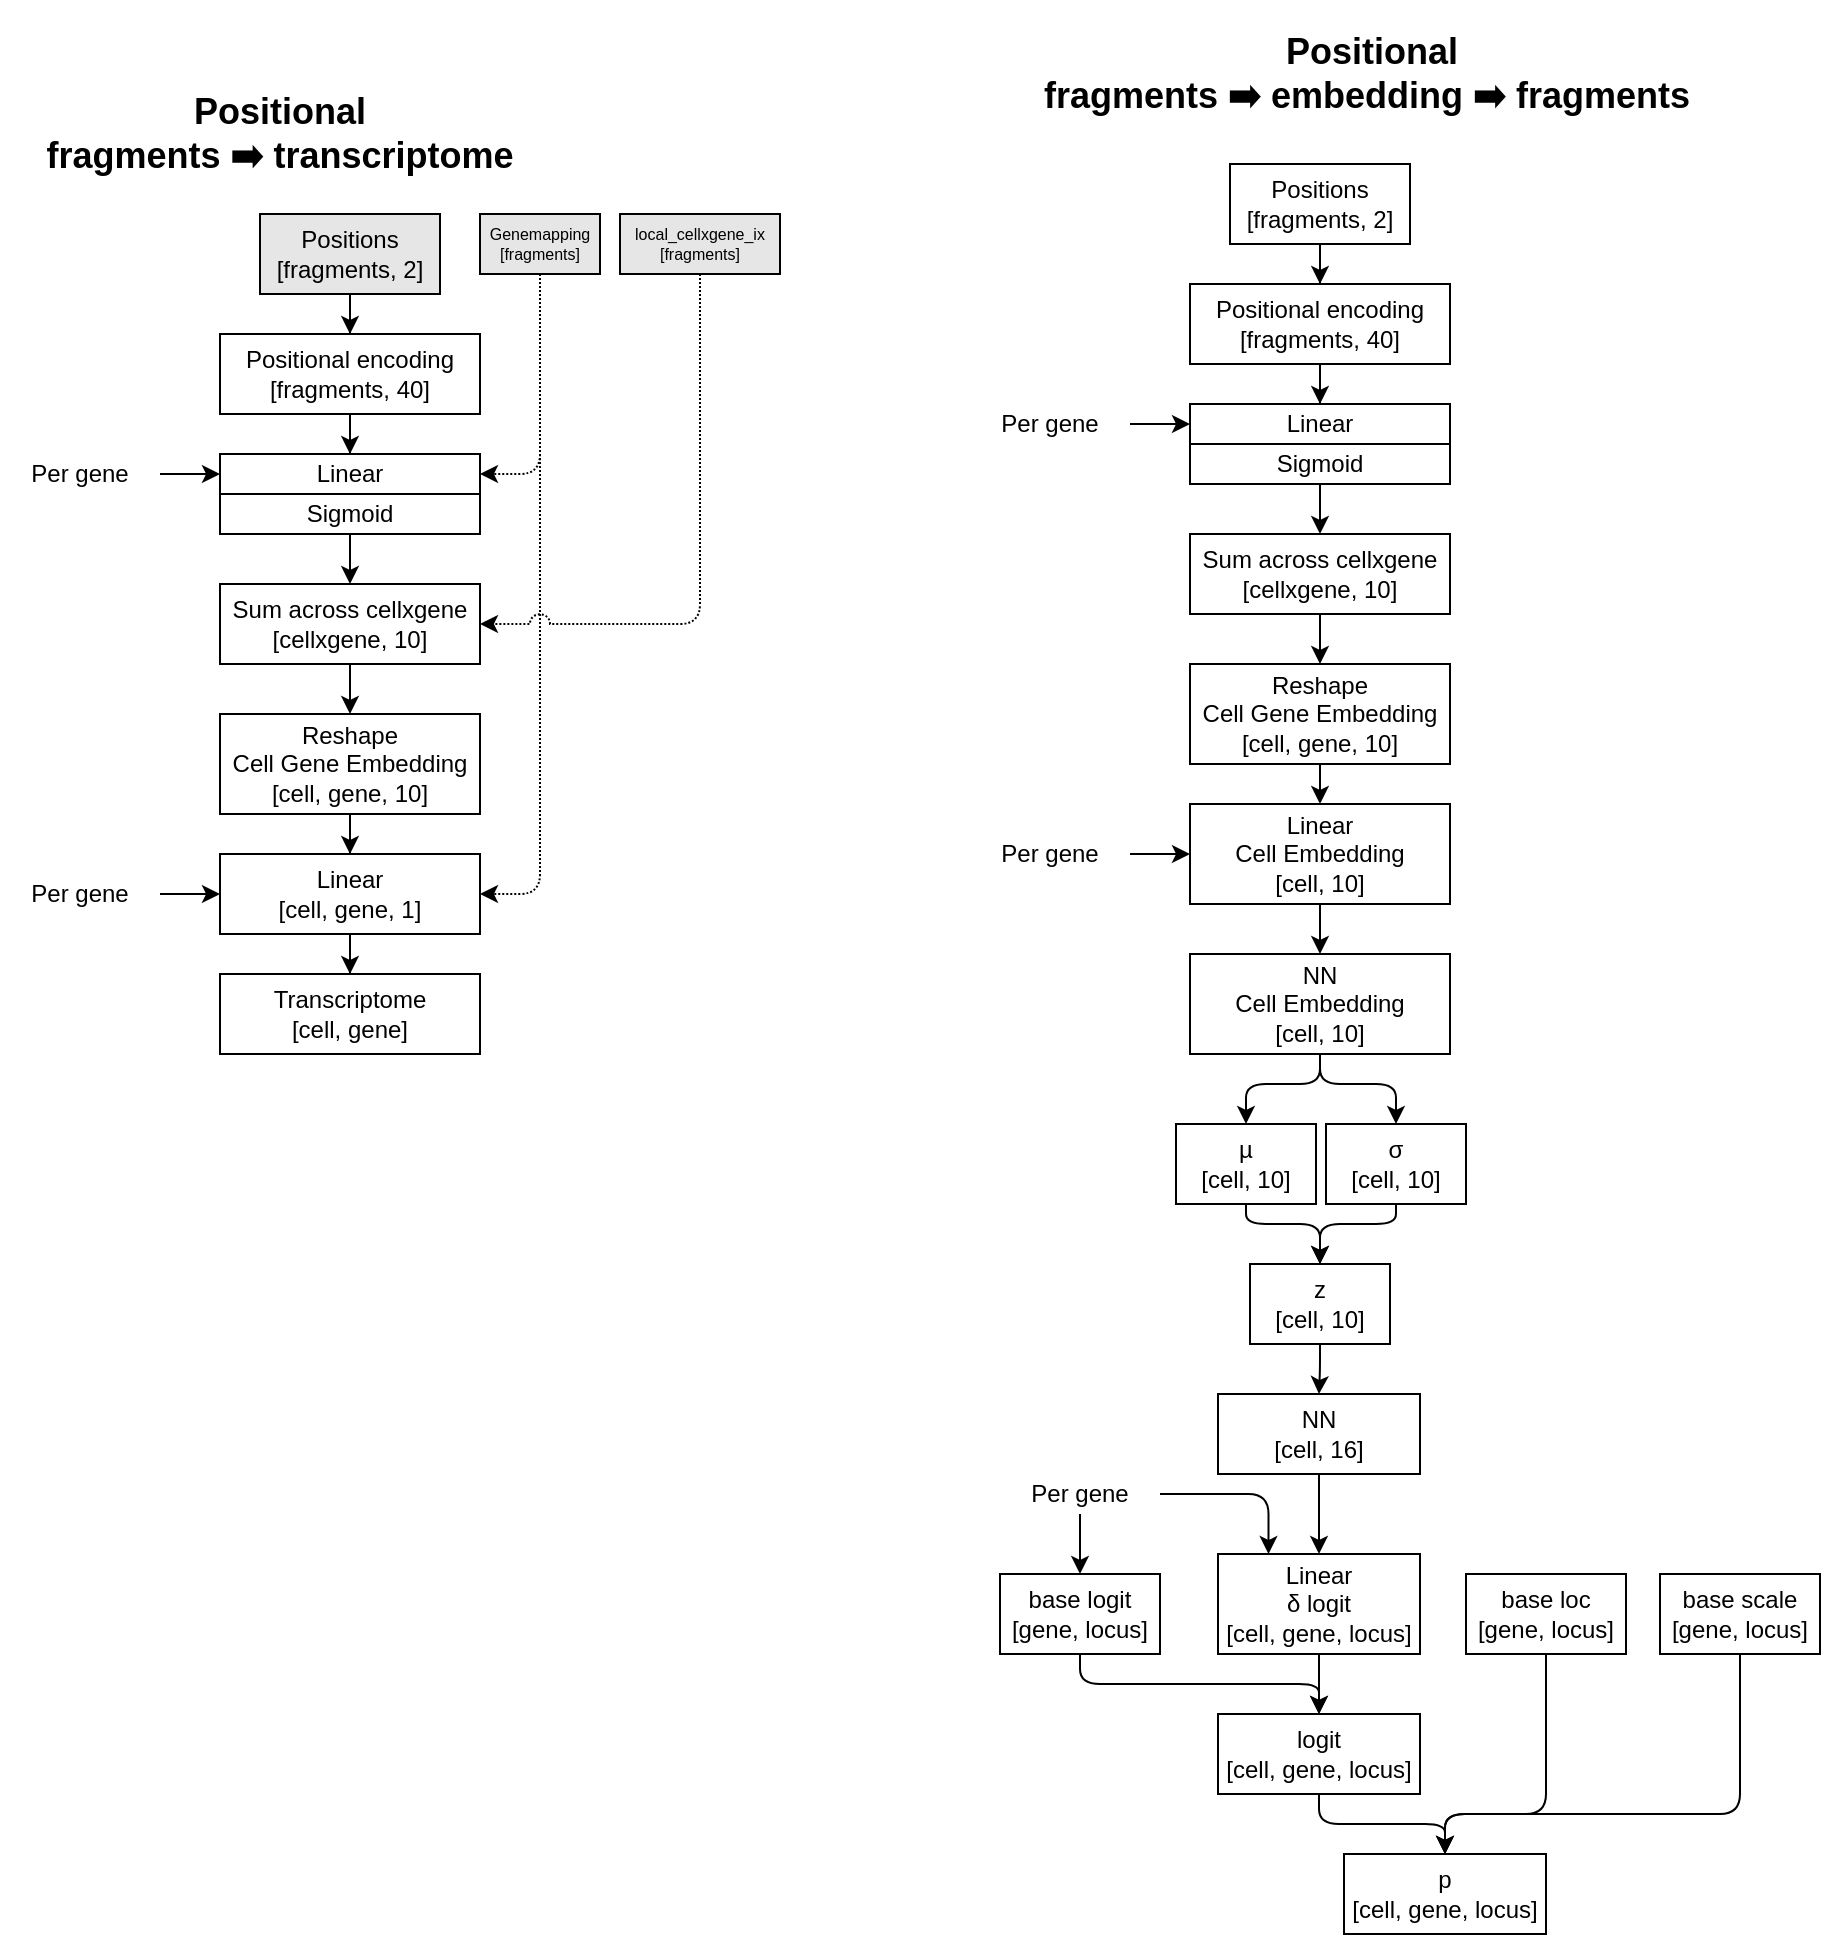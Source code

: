 <mxGraphModel dx="843" dy="650" grid="1" gridSize="10" guides="1" tooltips="1" connect="1" arrows="1" fold="1" page="1" pageScale="1" pageWidth="850" pageHeight="1100" background="#ffffff"><root><mxCell id="0"/><mxCell id="1" parent="0"/><mxCell id="9" style="edgeStyle=orthogonalEdgeStyle;rounded=0;html=1;entryX=0.5;entryY=0;jettySize=auto;orthogonalLoop=1;" edge="1" parent="1" source="2" target="3"><mxGeometry relative="1" as="geometry"/></mxCell><mxCell id="2" value="Positions&lt;div&gt;[fragments, 2]&lt;/div&gt;" style="rounded=0;whiteSpace=wrap;html=1;fillColor=#E6E6E6;" vertex="1" parent="1"><mxGeometry x="190" y="120" width="90" height="40" as="geometry"/></mxCell><mxCell id="10" style="edgeStyle=orthogonalEdgeStyle;rounded=0;html=1;entryX=0.5;entryY=0;jettySize=auto;orthogonalLoop=1;" edge="1" parent="1" source="3" target="4"><mxGeometry relative="1" as="geometry"/></mxCell><mxCell id="3" value="Positional encoding&lt;div&gt;[fragments, 40]&lt;/div&gt;" style="rounded=0;whiteSpace=wrap;html=1;" vertex="1" parent="1"><mxGeometry x="170" y="180" width="130" height="40" as="geometry"/></mxCell><mxCell id="11" style="edgeStyle=orthogonalEdgeStyle;rounded=0;html=1;entryX=0.5;entryY=0;jettySize=auto;orthogonalLoop=1;" edge="1" parent="1" source="4" target="5"><mxGeometry relative="1" as="geometry"/></mxCell><mxCell id="4" value="Linear" style="rounded=0;whiteSpace=wrap;html=1;" vertex="1" parent="1"><mxGeometry x="170" y="240" width="130" height="20" as="geometry"/></mxCell><mxCell id="12" style="edgeStyle=orthogonalEdgeStyle;rounded=0;html=1;jettySize=auto;orthogonalLoop=1;" edge="1" parent="1" source="5" target="6"><mxGeometry relative="1" as="geometry"/></mxCell><mxCell id="5" value="Sigmoid" style="rounded=0;whiteSpace=wrap;html=1;" vertex="1" parent="1"><mxGeometry x="170" y="260" width="130" height="20" as="geometry"/></mxCell><mxCell id="13" style="edgeStyle=orthogonalEdgeStyle;rounded=0;html=1;jettySize=auto;orthogonalLoop=1;" edge="1" parent="1" source="6"><mxGeometry relative="1" as="geometry"><mxPoint x="235" y="370" as="targetPoint"/></mxGeometry></mxCell><mxCell id="6" value="Sum across cellxgene&lt;div&gt;[cellxgene, 10]&lt;/div&gt;" style="rounded=0;whiteSpace=wrap;html=1;" vertex="1" parent="1"><mxGeometry x="170" y="305" width="130" height="40" as="geometry"/></mxCell><mxCell id="14" style="edgeStyle=orthogonalEdgeStyle;rounded=0;html=1;jettySize=auto;orthogonalLoop=1;" edge="1" parent="1" source="7" target="8"><mxGeometry relative="1" as="geometry"/></mxCell><mxCell id="7" value="Linear&lt;div&gt;[cell, gene, 1]&lt;/div&gt;" style="rounded=0;whiteSpace=wrap;html=1;" vertex="1" parent="1"><mxGeometry x="170" y="440" width="130" height="40" as="geometry"/></mxCell><mxCell id="8" value="&lt;div&gt;Transcriptome&lt;/div&gt;&lt;div&gt;[cell, gene]&lt;/div&gt;" style="rounded=0;whiteSpace=wrap;html=1;" vertex="1" parent="1"><mxGeometry x="170" y="500" width="130" height="40" as="geometry"/></mxCell><mxCell id="16" style="edgeStyle=orthogonalEdgeStyle;rounded=0;html=1;jettySize=auto;orthogonalLoop=1;" edge="1" parent="1" source="15" target="4"><mxGeometry relative="1" as="geometry"><Array as="points"/></mxGeometry></mxCell><mxCell id="15" value="Per gene" style="rounded=0;whiteSpace=wrap;html=1;strokeColor=none;" vertex="1" parent="1"><mxGeometry x="60" y="240" width="80" height="20" as="geometry"/></mxCell><mxCell id="19" style="edgeStyle=orthogonalEdgeStyle;rounded=0;html=1;entryX=0;entryY=0.5;jettySize=auto;orthogonalLoop=1;" edge="1" parent="1" source="18" target="7"><mxGeometry relative="1" as="geometry"/></mxCell><mxCell id="18" value="Per gene" style="rounded=0;whiteSpace=wrap;html=1;strokeColor=none;" vertex="1" parent="1"><mxGeometry x="60" y="450" width="80" height="20" as="geometry"/></mxCell><mxCell id="20" style="edgeStyle=orthogonalEdgeStyle;rounded=0;html=1;entryX=0.5;entryY=0;jettySize=auto;orthogonalLoop=1;" edge="1" source="21" target="23" parent="1"><mxGeometry relative="1" as="geometry"/></mxCell><mxCell id="21" value="Positions&lt;div&gt;[fragments, 2]&lt;/div&gt;" style="rounded=0;whiteSpace=wrap;html=1;" vertex="1" parent="1"><mxGeometry x="675" y="95" width="90" height="40" as="geometry"/></mxCell><mxCell id="22" style="edgeStyle=orthogonalEdgeStyle;rounded=0;html=1;entryX=0.5;entryY=0;jettySize=auto;orthogonalLoop=1;" edge="1" source="23" target="25" parent="1"><mxGeometry relative="1" as="geometry"/></mxCell><mxCell id="23" value="Positional encoding&lt;div&gt;[fragments, 40]&lt;/div&gt;" style="rounded=0;whiteSpace=wrap;html=1;" vertex="1" parent="1"><mxGeometry x="655" y="155" width="130" height="40" as="geometry"/></mxCell><mxCell id="24" style="edgeStyle=orthogonalEdgeStyle;rounded=0;html=1;entryX=0.5;entryY=0;jettySize=auto;orthogonalLoop=1;" edge="1" source="25" target="27" parent="1"><mxGeometry relative="1" as="geometry"/></mxCell><mxCell id="25" value="Linear" style="rounded=0;whiteSpace=wrap;html=1;" vertex="1" parent="1"><mxGeometry x="655" y="215" width="130" height="20" as="geometry"/></mxCell><mxCell id="26" style="edgeStyle=orthogonalEdgeStyle;rounded=0;html=1;jettySize=auto;orthogonalLoop=1;" edge="1" source="27" target="29" parent="1"><mxGeometry relative="1" as="geometry"/></mxCell><mxCell id="27" value="Sigmoid" style="rounded=0;whiteSpace=wrap;html=1;" vertex="1" parent="1"><mxGeometry x="655" y="235" width="130" height="20" as="geometry"/></mxCell><mxCell id="28" style="edgeStyle=orthogonalEdgeStyle;rounded=0;html=1;entryX=0.5;entryY=0;jettySize=auto;orthogonalLoop=1;" edge="1" source="29" target="43" parent="1"><mxGeometry relative="1" as="geometry"><mxPoint x="720.241" y="340.31" as="targetPoint"/><Array as="points"/></mxGeometry></mxCell><mxCell id="29" value="Sum across cellxgene&lt;div&gt;[cellxgene, 10]&lt;/div&gt;" style="rounded=0;whiteSpace=wrap;html=1;" vertex="1" parent="1"><mxGeometry x="655" y="280" width="130" height="40" as="geometry"/></mxCell><mxCell id="39" value="&lt;h2&gt;Positional&lt;br&gt;fragments ➡️ transcriptome&lt;/h2&gt;" style="text;html=1;strokeColor=none;fillColor=none;align=center;verticalAlign=middle;whiteSpace=wrap;rounded=0;" vertex="1" parent="1"><mxGeometry x="60" y="70" width="280" height="20" as="geometry"/></mxCell><mxCell id="40" value="&lt;h2&gt;Positional&lt;br&gt;fragments ➡️ embedding ➡️ fragments&amp;nbsp;&lt;/h2&gt;" style="text;html=1;strokeColor=none;fillColor=none;align=center;verticalAlign=middle;whiteSpace=wrap;rounded=0;" vertex="1" parent="1"><mxGeometry x="566" y="40" width="360" height="20" as="geometry"/></mxCell><mxCell id="42" style="edgeStyle=orthogonalEdgeStyle;rounded=0;html=1;entryX=0.5;entryY=0;jettySize=auto;orthogonalLoop=1;" edge="1" parent="1" source="41" target="7"><mxGeometry relative="1" as="geometry"/></mxCell><mxCell id="41" value="Reshape&lt;div&gt;Cell Gene Embedding&lt;br&gt;&lt;div&gt;[cell, gene, 10]&lt;/div&gt;&lt;/div&gt;" style="rounded=0;whiteSpace=wrap;html=1;" vertex="1" parent="1"><mxGeometry x="170" y="370" width="130" height="50" as="geometry"/></mxCell><mxCell id="45" style="edgeStyle=orthogonalEdgeStyle;rounded=0;html=1;entryX=0.5;entryY=0;jettySize=auto;orthogonalLoop=1;" edge="1" parent="1" source="43"><mxGeometry relative="1" as="geometry"><mxPoint x="720.241" y="414.793" as="targetPoint"/></mxGeometry></mxCell><mxCell id="43" value="Reshape&lt;div&gt;Cell Gene Embedding&lt;br&gt;&lt;div&gt;[cell, gene, 10]&lt;/div&gt;&lt;/div&gt;" style="rounded=0;whiteSpace=wrap;html=1;" vertex="1" parent="1"><mxGeometry x="655" y="345" width="130" height="50" as="geometry"/></mxCell><mxCell id="50" style="edgeStyle=orthogonalEdgeStyle;rounded=0;html=1;entryX=0.5;entryY=0;jettySize=auto;orthogonalLoop=1;" edge="1" parent="1" source="46" target="49"><mxGeometry relative="1" as="geometry"/></mxCell><mxCell id="46" value="&lt;div&gt;Linear&lt;/div&gt;&lt;div&gt;Cell Embedding&lt;/div&gt;&lt;div&gt;[cell, 10]&lt;/div&gt;" style="rounded=0;whiteSpace=wrap;html=1;" vertex="1" parent="1"><mxGeometry x="655" y="415" width="130" height="50" as="geometry"/></mxCell><mxCell id="47" value="Per gene" style="rounded=0;whiteSpace=wrap;html=1;strokeColor=none;" vertex="1" parent="1"><mxGeometry x="545" y="430" width="80" height="20" as="geometry"/></mxCell><mxCell id="48" style="edgeStyle=orthogonalEdgeStyle;rounded=0;html=1;jettySize=auto;orthogonalLoop=1;" edge="1" source="47" parent="1"><mxGeometry relative="1" as="geometry"><mxPoint x="655" y="440" as="targetPoint"/><Array as="points"/></mxGeometry></mxCell><mxCell id="53" style="edgeStyle=orthogonalEdgeStyle;rounded=1;html=1;jettySize=auto;orthogonalLoop=1;" edge="1" parent="1" source="49" target="51"><mxGeometry relative="1" as="geometry"><Array as="points"><mxPoint x="720" y="555"/><mxPoint x="683" y="555"/></Array></mxGeometry></mxCell><mxCell id="54" style="edgeStyle=orthogonalEdgeStyle;rounded=1;html=1;jettySize=auto;orthogonalLoop=1;" edge="1" parent="1" source="49" target="52"><mxGeometry relative="1" as="geometry"><Array as="points"><mxPoint x="720" y="555"/><mxPoint x="758" y="555"/></Array></mxGeometry></mxCell><mxCell id="49" value="&lt;div&gt;NN&lt;/div&gt;&lt;div&gt;Cell Embedding&lt;/div&gt;&lt;div&gt;[cell, 10]&lt;/div&gt;" style="rounded=0;whiteSpace=wrap;html=1;" vertex="1" parent="1"><mxGeometry x="655" y="490" width="130" height="50" as="geometry"/></mxCell><mxCell id="56" style="edgeStyle=orthogonalEdgeStyle;rounded=1;html=1;entryX=0.5;entryY=0;jettySize=auto;orthogonalLoop=1;" edge="1" parent="1" source="51" target="55"><mxGeometry relative="1" as="geometry"><Array as="points"><mxPoint x="683" y="625"/><mxPoint x="720" y="625"/></Array></mxGeometry></mxCell><mxCell id="51" value="&lt;div&gt;&lt;span&gt;µ&lt;/span&gt;&lt;br&gt;&lt;/div&gt;&lt;div&gt;[cell, 10]&lt;/div&gt;" style="rounded=0;whiteSpace=wrap;html=1;" vertex="1" parent="1"><mxGeometry x="648" y="575" width="70" height="40" as="geometry"/></mxCell><mxCell id="57" style="edgeStyle=orthogonalEdgeStyle;rounded=1;html=1;jettySize=auto;orthogonalLoop=1;" edge="1" parent="1" source="52" target="55"><mxGeometry relative="1" as="geometry"><Array as="points"><mxPoint x="758" y="625"/><mxPoint x="720" y="625"/></Array></mxGeometry></mxCell><mxCell id="52" value="&lt;div&gt;σ&lt;/div&gt;&lt;div&gt;[cell, 10]&lt;/div&gt;" style="rounded=0;whiteSpace=wrap;html=1;" vertex="1" parent="1"><mxGeometry x="723" y="575" width="70" height="40" as="geometry"/></mxCell><mxCell id="75" style="edgeStyle=elbowEdgeStyle;rounded=1;elbow=vertical;html=1;jettySize=auto;orthogonalLoop=1;strokeColor=#000000;fontSize=8;exitX=0.5;exitY=1;" edge="1" parent="1" source="55" target="74"><mxGeometry relative="1" as="geometry"><mxPoint x="720" y="695" as="sourcePoint"/></mxGeometry></mxCell><mxCell id="55" value="&lt;div&gt;z&lt;/div&gt;&lt;div&gt;[cell, 10]&lt;/div&gt;" style="rounded=0;whiteSpace=wrap;html=1;" vertex="1" parent="1"><mxGeometry x="685" y="645" width="70" height="40" as="geometry"/></mxCell><mxCell id="63" style="edgeStyle=orthogonalEdgeStyle;rounded=1;html=1;jettySize=auto;orthogonalLoop=1;dashed=1;exitX=0.5;exitY=1;strokeColor=#000000;jumpStyle=sharp;dashPattern=1 1;" edge="1" parent="1" source="62" target="4"><mxGeometry relative="1" as="geometry"><mxPoint x="330" y="170" as="sourcePoint"/><Array as="points"><mxPoint x="330" y="250"/></Array></mxGeometry></mxCell><mxCell id="64" style="edgeStyle=orthogonalEdgeStyle;rounded=1;html=1;entryX=1;entryY=0.5;dashed=1;jettySize=auto;orthogonalLoop=1;strokeColor=#000000;jumpStyle=gap;dashPattern=1 1;" edge="1" parent="1" source="62" target="7"><mxGeometry relative="1" as="geometry"/></mxCell><mxCell id="62" value="Genemapping&lt;div&gt;[fragments]&lt;/div&gt;" style="rounded=0;whiteSpace=wrap;html=1;fillColor=#E6E6E6;fontSize=8;" vertex="1" parent="1"><mxGeometry x="300" y="120" width="60" height="30" as="geometry"/></mxCell><mxCell id="69" style="edgeStyle=orthogonalEdgeStyle;rounded=0;html=1;jettySize=auto;orthogonalLoop=1;" edge="1" parent="1" source="66" target="25"><mxGeometry relative="1" as="geometry"/></mxCell><mxCell id="66" value="Per gene" style="rounded=0;whiteSpace=wrap;html=1;strokeColor=none;" vertex="1" parent="1"><mxGeometry x="545" y="215" width="80" height="20" as="geometry"/></mxCell><mxCell id="71" style="edgeStyle=orthogonalEdgeStyle;rounded=1;html=1;entryX=1;entryY=0.5;jettySize=auto;orthogonalLoop=1;fontSize=8;dashed=1;shadow=0;comic=0;jumpStyle=arc;jumpSize=10;dashPattern=1 1;" edge="1" parent="1" source="70" target="6"><mxGeometry relative="1" as="geometry"><Array as="points"><mxPoint x="410" y="325"/></Array></mxGeometry></mxCell><mxCell id="70" value="&lt;div&gt;local_cellxgene_ix&lt;/div&gt;&lt;div&gt;[fragments]&lt;/div&gt;" style="rounded=0;whiteSpace=wrap;html=1;fillColor=#E6E6E6;fontSize=8;" vertex="1" parent="1"><mxGeometry x="370" y="120" width="80" height="30" as="geometry"/></mxCell><mxCell id="72" value="&lt;div&gt;base logit&lt;br&gt;&lt;/div&gt;&lt;div&gt;[gene, locus]&lt;/div&gt;" style="rounded=0;whiteSpace=wrap;html=1;" vertex="1" parent="1"><mxGeometry x="560" y="800" width="80" height="40" as="geometry"/></mxCell><mxCell id="94" style="edgeStyle=elbowEdgeStyle;rounded=1;comic=0;jumpStyle=arc;jumpSize=10;elbow=vertical;html=1;entryX=0.5;entryY=0;shadow=0;jettySize=auto;orthogonalLoop=1;strokeColor=#000000;fontSize=8;" edge="1" parent="1" source="74" target="92"><mxGeometry relative="1" as="geometry"/></mxCell><mxCell id="74" value="&lt;div&gt;NN&lt;/div&gt;&lt;div&gt;[cell, 16]&lt;/div&gt;" style="rounded=0;whiteSpace=wrap;html=1;" vertex="1" parent="1"><mxGeometry x="669" y="710" width="101" height="40" as="geometry"/></mxCell><mxCell id="78" style="edgeStyle=elbowEdgeStyle;rounded=1;elbow=vertical;html=1;jettySize=auto;orthogonalLoop=1;strokeColor=#000000;fontSize=8;" edge="1" parent="1" source="76" target="72"><mxGeometry relative="1" as="geometry"/></mxCell><mxCell id="93" style="edgeStyle=elbowEdgeStyle;rounded=1;comic=0;jumpStyle=arc;jumpSize=10;elbow=vertical;html=1;shadow=0;jettySize=auto;orthogonalLoop=1;strokeColor=#000000;fontSize=8;entryX=0.25;entryY=0;" edge="1" parent="1" source="76" target="92"><mxGeometry relative="1" as="geometry"><mxPoint x="650" y="760" as="targetPoint"/><Array as="points"><mxPoint x="650" y="760"/></Array></mxGeometry></mxCell><mxCell id="76" value="Per gene" style="rounded=0;whiteSpace=wrap;html=1;strokeColor=none;" vertex="1" parent="1"><mxGeometry x="560" y="750" width="80" height="20" as="geometry"/></mxCell><mxCell id="87" style="edgeStyle=elbowEdgeStyle;rounded=1;comic=0;jumpStyle=arc;jumpSize=10;elbow=vertical;html=1;shadow=0;jettySize=auto;orthogonalLoop=1;strokeColor=#000000;fontSize=8;" edge="1" parent="1" source="79" target="86"><mxGeometry relative="1" as="geometry"/></mxCell><mxCell id="79" value="&lt;div&gt;logit&lt;br&gt;&lt;/div&gt;&lt;div&gt;[cell, gene, locus]&lt;/div&gt;" style="rounded=0;whiteSpace=wrap;html=1;" vertex="1" parent="1"><mxGeometry x="669" y="870" width="101" height="40" as="geometry"/></mxCell><mxCell id="88" style="edgeStyle=elbowEdgeStyle;rounded=1;comic=0;jumpStyle=arc;jumpSize=10;elbow=vertical;html=1;shadow=0;jettySize=auto;orthogonalLoop=1;strokeColor=#000000;fontSize=8;entryX=0.5;entryY=0;" edge="1" parent="1" source="83" target="86"><mxGeometry relative="1" as="geometry"><Array as="points"><mxPoint x="780" y="920"/></Array></mxGeometry></mxCell><mxCell id="83" value="&lt;div&gt;base loc&lt;br&gt;&lt;/div&gt;&lt;div&gt;[gene, locus]&lt;/div&gt;" style="rounded=0;whiteSpace=wrap;html=1;" vertex="1" parent="1"><mxGeometry x="793" y="800" width="80" height="40" as="geometry"/></mxCell><mxCell id="89" style="edgeStyle=elbowEdgeStyle;rounded=1;comic=0;jumpStyle=arc;jumpSize=10;elbow=vertical;html=1;shadow=0;jettySize=auto;orthogonalLoop=1;strokeColor=#000000;fontSize=8;entryX=0.5;entryY=0;" edge="1" parent="1" source="84" target="86"><mxGeometry relative="1" as="geometry"><Array as="points"><mxPoint x="830" y="920"/></Array></mxGeometry></mxCell><mxCell id="84" value="&lt;div&gt;base scale&lt;br&gt;&lt;/div&gt;&lt;div&gt;[gene, locus]&lt;/div&gt;" style="rounded=0;whiteSpace=wrap;html=1;" vertex="1" parent="1"><mxGeometry x="890" y="800" width="80" height="40" as="geometry"/></mxCell><mxCell id="86" value="&lt;div&gt;p&lt;br&gt;&lt;/div&gt;&lt;div&gt;[cell, gene, locus]&lt;/div&gt;" style="rounded=0;whiteSpace=wrap;html=1;" vertex="1" parent="1"><mxGeometry x="732" y="940" width="101" height="40" as="geometry"/></mxCell><mxCell id="96" style="edgeStyle=elbowEdgeStyle;rounded=1;comic=0;jumpStyle=arc;jumpSize=10;elbow=vertical;html=1;entryX=0.5;entryY=0;shadow=0;jettySize=auto;orthogonalLoop=1;strokeColor=#000000;fontSize=8;" edge="1" parent="1" source="92" target="79"><mxGeometry relative="1" as="geometry"/></mxCell><mxCell id="92" value="&lt;div&gt;Linear&lt;/div&gt;&lt;div&gt;δ logit&lt;br&gt;&lt;/div&gt;&lt;div&gt;[cell, gene, locus]&lt;/div&gt;" style="rounded=0;whiteSpace=wrap;html=1;" vertex="1" parent="1"><mxGeometry x="669" y="790" width="101" height="50" as="geometry"/></mxCell><mxCell id="95" style="edgeStyle=elbowEdgeStyle;rounded=1;comic=0;jumpStyle=arc;jumpSize=10;elbow=vertical;html=1;entryX=0.5;entryY=0;shadow=0;jettySize=auto;orthogonalLoop=1;strokeColor=#000000;fontSize=8;" edge="1" parent="1" source="72" target="79"><mxGeometry relative="1" as="geometry"/></mxCell></root></mxGraphModel>